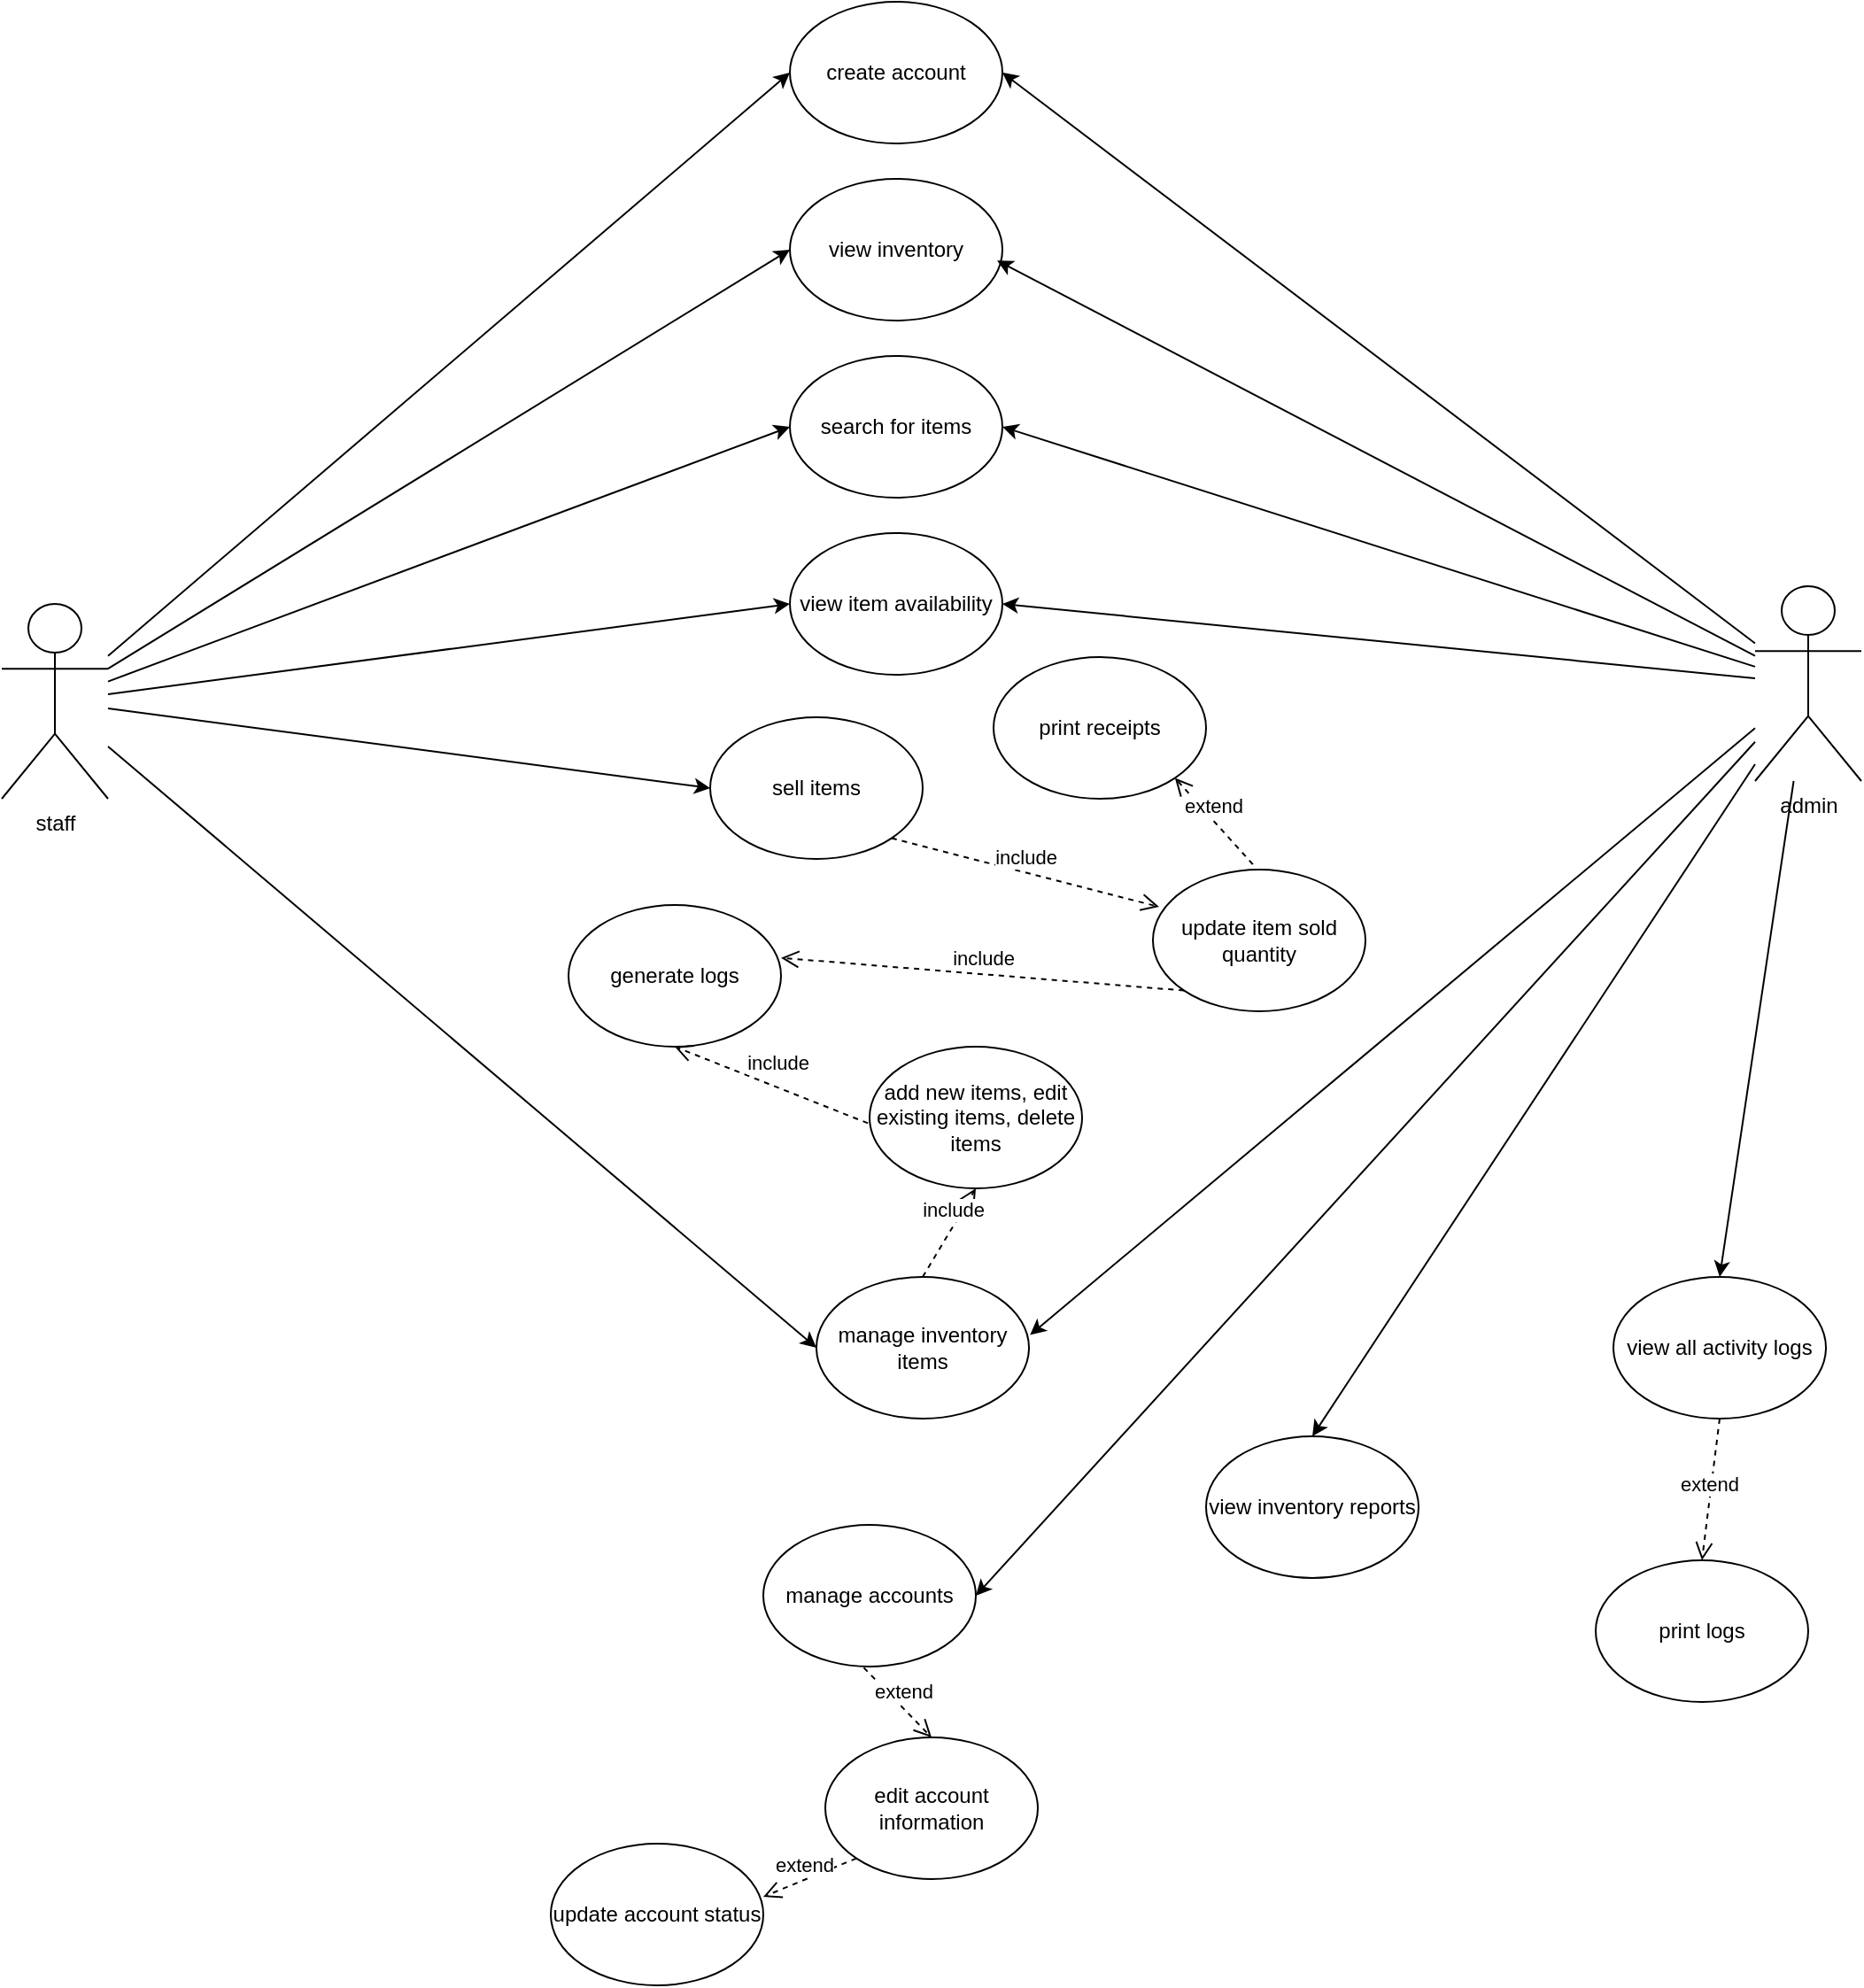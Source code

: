 <mxfile version="24.8.0">
  <diagram name="Page-1" id="LRaRKBfk835JRWkcv5xr">
    <mxGraphModel dx="1426" dy="747" grid="1" gridSize="10" guides="1" tooltips="1" connect="1" arrows="1" fold="1" page="1" pageScale="1" pageWidth="1169" pageHeight="827" math="0" shadow="0">
      <root>
        <mxCell id="0" />
        <mxCell id="1" parent="0" />
        <mxCell id="mD3gu3pqc8jyYLGf_663-7" style="rounded=1;orthogonalLoop=1;jettySize=auto;html=1;entryX=0;entryY=0.5;entryDx=0;entryDy=0;strokeColor=default;" parent="1" source="mD3gu3pqc8jyYLGf_663-1" target="mD3gu3pqc8jyYLGf_663-6" edge="1">
          <mxGeometry relative="1" as="geometry" />
        </mxCell>
        <mxCell id="mD3gu3pqc8jyYLGf_663-11" style="rounded=0;orthogonalLoop=1;jettySize=auto;html=1;entryX=0;entryY=0.5;entryDx=0;entryDy=0;" parent="1" source="mD3gu3pqc8jyYLGf_663-1" target="mD3gu3pqc8jyYLGf_663-8" edge="1">
          <mxGeometry relative="1" as="geometry" />
        </mxCell>
        <mxCell id="mD3gu3pqc8jyYLGf_663-12" style="edgeStyle=none;rounded=0;orthogonalLoop=1;jettySize=auto;html=1;entryX=0;entryY=0.5;entryDx=0;entryDy=0;" parent="1" source="mD3gu3pqc8jyYLGf_663-1" target="mD3gu3pqc8jyYLGf_663-9" edge="1">
          <mxGeometry relative="1" as="geometry" />
        </mxCell>
        <mxCell id="mD3gu3pqc8jyYLGf_663-42" style="edgeStyle=none;rounded=0;orthogonalLoop=1;jettySize=auto;html=1;entryX=0;entryY=0.5;entryDx=0;entryDy=0;" parent="1" source="mD3gu3pqc8jyYLGf_663-1" target="mD3gu3pqc8jyYLGf_663-31" edge="1">
          <mxGeometry relative="1" as="geometry" />
        </mxCell>
        <mxCell id="mD3gu3pqc8jyYLGf_663-43" style="edgeStyle=none;rounded=0;orthogonalLoop=1;jettySize=auto;html=1;entryX=0;entryY=0.5;entryDx=0;entryDy=0;" parent="1" source="mD3gu3pqc8jyYLGf_663-1" target="mD3gu3pqc8jyYLGf_663-32" edge="1">
          <mxGeometry relative="1" as="geometry" />
        </mxCell>
        <mxCell id="mD3gu3pqc8jyYLGf_663-45" style="edgeStyle=none;rounded=0;orthogonalLoop=1;jettySize=auto;html=1;entryX=0;entryY=0.5;entryDx=0;entryDy=0;" parent="1" source="mD3gu3pqc8jyYLGf_663-1" target="mD3gu3pqc8jyYLGf_663-21" edge="1">
          <mxGeometry relative="1" as="geometry" />
        </mxCell>
        <mxCell id="mD3gu3pqc8jyYLGf_663-1" value="staff" style="shape=umlActor;verticalLabelPosition=bottom;verticalAlign=top;html=1;outlineConnect=0;" parent="1" vertex="1">
          <mxGeometry x="60" y="350" width="60" height="110" as="geometry" />
        </mxCell>
        <mxCell id="mD3gu3pqc8jyYLGf_663-15" style="edgeStyle=none;rounded=0;orthogonalLoop=1;jettySize=auto;html=1;entryX=1;entryY=0.5;entryDx=0;entryDy=0;" parent="1" source="mD3gu3pqc8jyYLGf_663-3" target="mD3gu3pqc8jyYLGf_663-6" edge="1">
          <mxGeometry relative="1" as="geometry" />
        </mxCell>
        <mxCell id="mD3gu3pqc8jyYLGf_663-36" style="edgeStyle=none;rounded=0;orthogonalLoop=1;jettySize=auto;html=1;entryX=1;entryY=0.5;entryDx=0;entryDy=0;" parent="1" source="mD3gu3pqc8jyYLGf_663-3" target="mD3gu3pqc8jyYLGf_663-31" edge="1">
          <mxGeometry relative="1" as="geometry" />
        </mxCell>
        <mxCell id="mD3gu3pqc8jyYLGf_663-37" style="edgeStyle=none;rounded=0;orthogonalLoop=1;jettySize=auto;html=1;entryX=1;entryY=0.5;entryDx=0;entryDy=0;" parent="1" source="mD3gu3pqc8jyYLGf_663-3" target="mD3gu3pqc8jyYLGf_663-32" edge="1">
          <mxGeometry relative="1" as="geometry" />
        </mxCell>
        <mxCell id="mD3gu3pqc8jyYLGf_663-50" style="edgeStyle=none;rounded=0;orthogonalLoop=1;jettySize=auto;html=1;entryX=1;entryY=0.5;entryDx=0;entryDy=0;" parent="1" source="mD3gu3pqc8jyYLGf_663-3" target="mD3gu3pqc8jyYLGf_663-47" edge="1">
          <mxGeometry relative="1" as="geometry" />
        </mxCell>
        <mxCell id="mD3gu3pqc8jyYLGf_663-54" style="edgeStyle=none;rounded=0;orthogonalLoop=1;jettySize=auto;html=1;entryX=0.5;entryY=0;entryDx=0;entryDy=0;" parent="1" source="mD3gu3pqc8jyYLGf_663-3" target="mD3gu3pqc8jyYLGf_663-28" edge="1">
          <mxGeometry relative="1" as="geometry" />
        </mxCell>
        <mxCell id="mD3gu3pqc8jyYLGf_663-57" style="edgeStyle=none;rounded=0;orthogonalLoop=1;jettySize=auto;html=1;entryX=0.5;entryY=0;entryDx=0;entryDy=0;" parent="1" source="mD3gu3pqc8jyYLGf_663-3" target="mD3gu3pqc8jyYLGf_663-56" edge="1">
          <mxGeometry relative="1" as="geometry" />
        </mxCell>
        <mxCell id="mD3gu3pqc8jyYLGf_663-3" value="admin" style="shape=umlActor;verticalLabelPosition=bottom;verticalAlign=top;html=1;outlineConnect=0;" parent="1" vertex="1">
          <mxGeometry x="1050" y="340" width="60" height="110" as="geometry" />
        </mxCell>
        <mxCell id="mD3gu3pqc8jyYLGf_663-6" value="create account" style="ellipse;whiteSpace=wrap;html=1;" parent="1" vertex="1">
          <mxGeometry x="505" y="10" width="120" height="80" as="geometry" />
        </mxCell>
        <mxCell id="mD3gu3pqc8jyYLGf_663-8" value="view inventory" style="ellipse;whiteSpace=wrap;html=1;" parent="1" vertex="1">
          <mxGeometry x="505" y="110" width="120" height="80" as="geometry" />
        </mxCell>
        <mxCell id="mD3gu3pqc8jyYLGf_663-9" value="sell items" style="ellipse;whiteSpace=wrap;html=1;" parent="1" vertex="1">
          <mxGeometry x="460" y="414" width="120" height="80" as="geometry" />
        </mxCell>
        <mxCell id="mD3gu3pqc8jyYLGf_663-14" style="edgeStyle=none;rounded=0;orthogonalLoop=1;jettySize=auto;html=1;entryX=0.975;entryY=0.577;entryDx=0;entryDy=0;entryPerimeter=0;" parent="1" source="mD3gu3pqc8jyYLGf_663-3" target="mD3gu3pqc8jyYLGf_663-8" edge="1">
          <mxGeometry relative="1" as="geometry" />
        </mxCell>
        <mxCell id="mD3gu3pqc8jyYLGf_663-20" value="include" style="html=1;verticalAlign=bottom;endArrow=open;dashed=1;endSize=8;curved=0;rounded=0;exitX=1;exitY=1;exitDx=0;exitDy=0;entryX=0.029;entryY=0.263;entryDx=0;entryDy=0;entryPerimeter=0;" parent="1" source="mD3gu3pqc8jyYLGf_663-9" target="mD3gu3pqc8jyYLGf_663-16" edge="1">
          <mxGeometry relative="1" as="geometry">
            <mxPoint x="570" y="789.43" as="sourcePoint" />
            <mxPoint x="490" y="789.43" as="targetPoint" />
          </mxGeometry>
        </mxCell>
        <mxCell id="mD3gu3pqc8jyYLGf_663-21" value="manage inventory items" style="ellipse;whiteSpace=wrap;html=1;" parent="1" vertex="1">
          <mxGeometry x="520" y="730" width="120" height="80" as="geometry" />
        </mxCell>
        <mxCell id="mD3gu3pqc8jyYLGf_663-23" value="add new items, edit existing items, delete items" style="ellipse;whiteSpace=wrap;html=1;" parent="1" vertex="1">
          <mxGeometry x="550" y="600" width="120" height="80" as="geometry" />
        </mxCell>
        <mxCell id="mD3gu3pqc8jyYLGf_663-24" value="include" style="html=1;verticalAlign=bottom;endArrow=open;dashed=1;endSize=8;curved=0;rounded=0;entryX=0.5;entryY=1;entryDx=0;entryDy=0;exitX=0.5;exitY=0;exitDx=0;exitDy=0;" parent="1" source="mD3gu3pqc8jyYLGf_663-21" target="mD3gu3pqc8jyYLGf_663-23" edge="1">
          <mxGeometry x="0.149" relative="1" as="geometry">
            <mxPoint x="650" y="747" as="sourcePoint" />
            <mxPoint x="650" y="700" as="targetPoint" />
            <mxPoint as="offset" />
          </mxGeometry>
        </mxCell>
        <mxCell id="mD3gu3pqc8jyYLGf_663-28" value="view inventory reports" style="ellipse;whiteSpace=wrap;html=1;" parent="1" vertex="1">
          <mxGeometry x="740" y="820" width="120" height="80" as="geometry" />
        </mxCell>
        <mxCell id="mD3gu3pqc8jyYLGf_663-31" value="search for items" style="ellipse;whiteSpace=wrap;html=1;" parent="1" vertex="1">
          <mxGeometry x="505" y="210" width="120" height="80" as="geometry" />
        </mxCell>
        <mxCell id="mD3gu3pqc8jyYLGf_663-32" value="view item availability" style="ellipse;whiteSpace=wrap;html=1;" parent="1" vertex="1">
          <mxGeometry x="505" y="310" width="120" height="80" as="geometry" />
        </mxCell>
        <mxCell id="mD3gu3pqc8jyYLGf_663-16" value="update item sold quantity" style="ellipse;whiteSpace=wrap;html=1;" parent="1" vertex="1">
          <mxGeometry x="710" y="500" width="120" height="80" as="geometry" />
        </mxCell>
        <mxCell id="mD3gu3pqc8jyYLGf_663-34" value="print receipts" style="ellipse;whiteSpace=wrap;html=1;" parent="1" vertex="1">
          <mxGeometry x="620" y="380" width="120" height="80" as="geometry" />
        </mxCell>
        <mxCell id="mD3gu3pqc8jyYLGf_663-35" value="extend" style="html=1;verticalAlign=bottom;endArrow=open;dashed=1;endSize=8;curved=0;rounded=0;exitX=0.47;exitY=-0.037;exitDx=0;exitDy=0;entryX=1;entryY=1;entryDx=0;entryDy=0;exitPerimeter=0;" parent="1" source="mD3gu3pqc8jyYLGf_663-16" target="mD3gu3pqc8jyYLGf_663-34" edge="1">
          <mxGeometry relative="1" as="geometry">
            <mxPoint x="625" y="470" as="sourcePoint" />
            <mxPoint x="700" y="550" as="targetPoint" />
          </mxGeometry>
        </mxCell>
        <mxCell id="mD3gu3pqc8jyYLGf_663-39" value="generate logs" style="ellipse;whiteSpace=wrap;html=1;" parent="1" vertex="1">
          <mxGeometry x="380" y="520" width="120" height="80" as="geometry" />
        </mxCell>
        <mxCell id="mD3gu3pqc8jyYLGf_663-40" value="include" style="html=1;verticalAlign=bottom;endArrow=open;dashed=1;endSize=8;curved=0;rounded=0;exitX=0;exitY=1;exitDx=0;exitDy=0;entryX=1;entryY=0.373;entryDx=0;entryDy=0;entryPerimeter=0;" parent="1" source="mD3gu3pqc8jyYLGf_663-16" target="mD3gu3pqc8jyYLGf_663-39" edge="1">
          <mxGeometry relative="1" as="geometry">
            <mxPoint x="786" y="507" as="sourcePoint" />
            <mxPoint x="720" y="460" as="targetPoint" />
          </mxGeometry>
        </mxCell>
        <mxCell id="mD3gu3pqc8jyYLGf_663-41" value="include" style="html=1;verticalAlign=bottom;endArrow=open;dashed=1;endSize=8;curved=0;rounded=0;exitX=-0.008;exitY=0.54;exitDx=0;exitDy=0;entryX=0.5;entryY=1;entryDx=0;entryDy=0;exitPerimeter=0;" parent="1" source="mD3gu3pqc8jyYLGf_663-23" target="mD3gu3pqc8jyYLGf_663-39" edge="1">
          <mxGeometry x="-0.027" y="-5" relative="1" as="geometry">
            <mxPoint x="748" y="578" as="sourcePoint" />
            <mxPoint x="700" y="630" as="targetPoint" />
            <mxPoint as="offset" />
          </mxGeometry>
        </mxCell>
        <mxCell id="mD3gu3pqc8jyYLGf_663-44" style="edgeStyle=none;rounded=0;orthogonalLoop=1;jettySize=auto;html=1;entryX=1.005;entryY=0.41;entryDx=0;entryDy=0;entryPerimeter=0;" parent="1" source="mD3gu3pqc8jyYLGf_663-3" target="mD3gu3pqc8jyYLGf_663-21" edge="1">
          <mxGeometry relative="1" as="geometry" />
        </mxCell>
        <mxCell id="mD3gu3pqc8jyYLGf_663-47" value="manage accounts" style="ellipse;whiteSpace=wrap;html=1;" parent="1" vertex="1">
          <mxGeometry x="490" y="870" width="120" height="80" as="geometry" />
        </mxCell>
        <mxCell id="mD3gu3pqc8jyYLGf_663-48" value="edit account information" style="ellipse;whiteSpace=wrap;html=1;" parent="1" vertex="1">
          <mxGeometry x="525" y="990" width="120" height="80" as="geometry" />
        </mxCell>
        <mxCell id="mD3gu3pqc8jyYLGf_663-49" value="extend" style="html=1;verticalAlign=bottom;endArrow=open;dashed=1;endSize=8;curved=0;rounded=0;entryX=0.5;entryY=0;entryDx=0;entryDy=0;exitX=0.473;exitY=1.008;exitDx=0;exitDy=0;exitPerimeter=0;" parent="1" source="mD3gu3pqc8jyYLGf_663-47" target="mD3gu3pqc8jyYLGf_663-48" edge="1">
          <mxGeometry x="0.149" relative="1" as="geometry">
            <mxPoint x="670" y="757" as="sourcePoint" />
            <mxPoint x="660" y="710" as="targetPoint" />
            <mxPoint as="offset" />
          </mxGeometry>
        </mxCell>
        <mxCell id="mD3gu3pqc8jyYLGf_663-52" value="update account status" style="ellipse;whiteSpace=wrap;html=1;" parent="1" vertex="1">
          <mxGeometry x="370" y="1050" width="120" height="80" as="geometry" />
        </mxCell>
        <mxCell id="mD3gu3pqc8jyYLGf_663-53" value="extend" style="html=1;verticalAlign=bottom;endArrow=open;dashed=1;endSize=8;curved=0;rounded=0;entryX=1;entryY=0.375;entryDx=0;entryDy=0;exitX=0;exitY=1;exitDx=0;exitDy=0;entryPerimeter=0;" parent="1" source="mD3gu3pqc8jyYLGf_663-48" target="mD3gu3pqc8jyYLGf_663-52" edge="1">
          <mxGeometry x="0.149" relative="1" as="geometry">
            <mxPoint x="712" y="938" as="sourcePoint" />
            <mxPoint x="780" y="973" as="targetPoint" />
            <mxPoint as="offset" />
          </mxGeometry>
        </mxCell>
        <mxCell id="mD3gu3pqc8jyYLGf_663-56" value="view all activity logs" style="ellipse;whiteSpace=wrap;html=1;" parent="1" vertex="1">
          <mxGeometry x="970" y="730" width="120" height="80" as="geometry" />
        </mxCell>
        <mxCell id="mD3gu3pqc8jyYLGf_663-58" value="print logs" style="ellipse;whiteSpace=wrap;html=1;" parent="1" vertex="1">
          <mxGeometry x="960" y="890" width="120" height="80" as="geometry" />
        </mxCell>
        <mxCell id="mD3gu3pqc8jyYLGf_663-60" value="extend" style="html=1;verticalAlign=bottom;endArrow=open;dashed=1;endSize=8;curved=0;rounded=0;entryX=0.5;entryY=0;entryDx=0;entryDy=0;exitX=0.5;exitY=1;exitDx=0;exitDy=0;" parent="1" source="mD3gu3pqc8jyYLGf_663-56" target="mD3gu3pqc8jyYLGf_663-58" edge="1">
          <mxGeometry x="0.149" relative="1" as="geometry">
            <mxPoint x="557" y="961" as="sourcePoint" />
            <mxPoint x="595" y="1000" as="targetPoint" />
            <mxPoint as="offset" />
          </mxGeometry>
        </mxCell>
      </root>
    </mxGraphModel>
  </diagram>
</mxfile>
